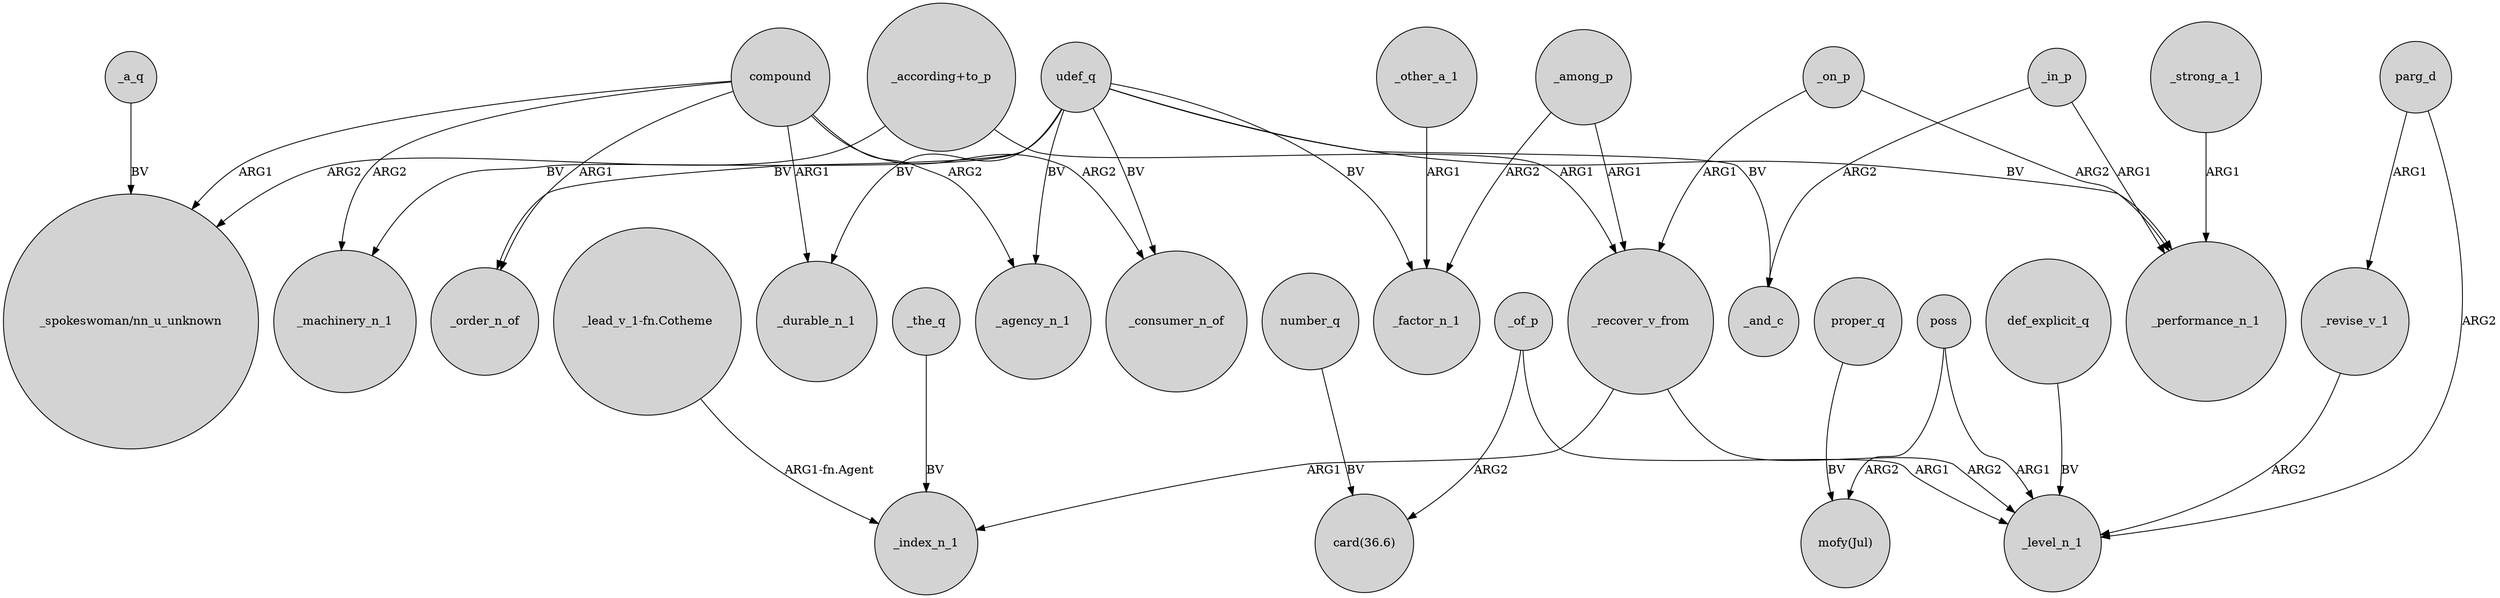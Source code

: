 digraph {
	node [shape=circle style=filled]
	udef_q -> _machinery_n_1 [label=BV]
	proper_q -> "mofy(Jul)" [label=BV]
	parg_d -> _revise_v_1 [label=ARG1]
	"_lead_v_1-fn.Cotheme" -> _index_n_1 [label="ARG1-fn.Agent"]
	udef_q -> _order_n_of [label=BV]
	parg_d -> _level_n_1 [label=ARG2]
	_strong_a_1 -> _performance_n_1 [label=ARG1]
	poss -> _level_n_1 [label=ARG1]
	number_q -> "card(36.6)" [label=BV]
	_a_q -> "_spokeswoman/nn_u_unknown" [label=BV]
	_among_p -> _factor_n_1 [label=ARG2]
	_on_p -> _performance_n_1 [label=ARG2]
	_revise_v_1 -> _level_n_1 [label=ARG2]
	_recover_v_from -> _index_n_1 [label=ARG1]
	udef_q -> _performance_n_1 [label=BV]
	"_according+to_p" -> _recover_v_from [label=ARG1]
	poss -> "mofy(Jul)" [label=ARG2]
	_recover_v_from -> _level_n_1 [label=ARG2]
	compound -> _order_n_of [label=ARG1]
	_on_p -> _recover_v_from [label=ARG1]
	udef_q -> _durable_n_1 [label=BV]
	_other_a_1 -> _factor_n_1 [label=ARG1]
	_of_p -> _level_n_1 [label=ARG1]
	_of_p -> "card(36.6)" [label=ARG2]
	compound -> _durable_n_1 [label=ARG1]
	udef_q -> _consumer_n_of [label=BV]
	compound -> "_spokeswoman/nn_u_unknown" [label=ARG1]
	udef_q -> _agency_n_1 [label=BV]
	_the_q -> _index_n_1 [label=BV]
	"_according+to_p" -> "_spokeswoman/nn_u_unknown" [label=ARG2]
	compound -> _consumer_n_of [label=ARG2]
	def_explicit_q -> _level_n_1 [label=BV]
	_among_p -> _recover_v_from [label=ARG1]
	compound -> _machinery_n_1 [label=ARG2]
	udef_q -> _and_c [label=BV]
	udef_q -> _factor_n_1 [label=BV]
	_in_p -> _and_c [label=ARG2]
	compound -> _agency_n_1 [label=ARG2]
	_in_p -> _performance_n_1 [label=ARG1]
}
